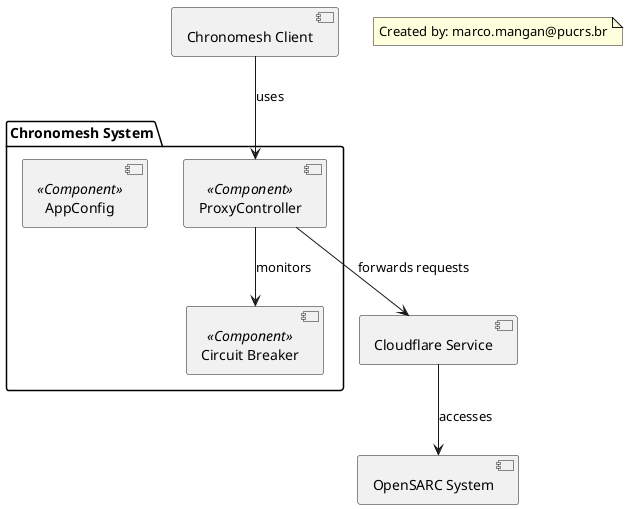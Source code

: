@startuml
' Component Diagram for the system with Chronomesh Client, Cloudflare, and Circuit Breaker

package "Chronomesh System" {
    [ProxyController] <<Component>>
    [AppConfig] <<Component>>
    [Circuit Breaker] <<Component>>
}

[Chronomesh Client] --> [ProxyController] : uses
[ProxyController] --> [Circuit Breaker] : monitors
[ProxyController] --> [Cloudflare Service] : forwards requests
[Cloudflare Service] --> [OpenSARC System] : accesses

note as A
  Created by: marco.mangan@pucrs.br
end note

@enduml